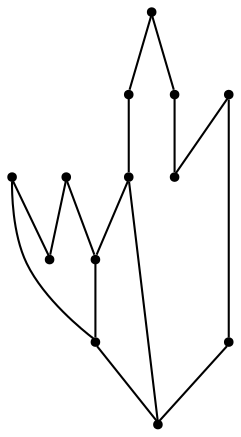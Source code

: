 graph {
  node [shape=point,comment="{\"directed\":false,\"doi\":\"10.1007/978-3-031-49272-3_22\",\"figure\":\"12 (1)\"}"]

  v0 [pos="925.1754705629731,1977.6722361717902"]
  v1 [pos="904.248220253609,2095.893737571222"]
  v2 [pos="824.7386458122356,2002.7842981145795"]
  v3 [pos="803.8144954382342,2095.893737571222"]
  v4 [pos="1038.1643310251884,2162.849358805498"]
  v5 [pos="971.205758983505,2112.633692075824"]
  v6 [pos="1021.4231539441904,2229.805107215051"]
  v7 [pos="820.5546551045489,2263.2819958114333"]
  v8 [pos="1000.5000209848724,1902.348608902002"]
  v9 [pos="950.2816086095037,1852.1306530173465"]
  v10 [pos="714.3981475645115,1894.3307164034104"]
  v11 [pos="703.379737311072,2179.5894404853775"]
  v12 [pos="736.8579900201261,2112.633692075824"]

  v11 -- v7 [id="-2",pos="703.379737311072,2179.5894404853775 820.5546551045489,2263.2819958114333 820.5546551045489,2263.2819958114333 820.5546551045489,2263.2819958114333"]
  v10 -- v2 [id="-3",pos="714.3981475645115,1894.3307164034104 824.7386458122356,2002.7842981145795 824.7386458122356,2002.7842981145795 824.7386458122356,2002.7842981145795"]
  v11 -- v12 [id="-6",pos="703.379737311072,2179.5894404853775 736.8579900201261,2112.633692075824 736.8579900201261,2112.633692075824 736.8579900201261,2112.633692075824"]
  v10 -- v9 [id="-7",pos="714.3981475645115,1894.3307164034104 950.2816086095037,1852.1306530173465 950.2816086095037,1852.1306530173465 950.2816086095037,1852.1306530173465"]
  v12 -- v3 [id="-9",pos="736.8579900201261,2112.633692075824 803.8144954382342,2095.893737571222 803.8144954382342,2095.893737571222 803.8144954382342,2095.893737571222"]
  v3 -- v2 [id="-12",pos="803.8144954382342,2095.893737571222 824.7386458122356,2002.7842981145795 824.7386458122356,2002.7842981145795 824.7386458122356,2002.7842981145795"]
  v3 -- v1 [id="-13",pos="803.8144954382342,2095.893737571222 904.248220253609,2095.893737571222 904.248220253609,2095.893737571222 904.248220253609,2095.893737571222"]
  v7 -- v6 [id="-17",pos="820.5546551045489,2263.2819958114333 1021.4231539441904,2229.805107215051 1021.4231539441904,2229.805107215051 1021.4231539441904,2229.805107215051"]
  v2 -- v0 [id="-19",pos="824.7386458122356,2002.7842981145795 925.1754705629731,1977.6722361717902 925.1754705629731,1977.6722361717902 925.1754705629731,1977.6722361717902"]
  v4 -- v5 [id="-26",pos="1038.1643310251884,2162.849358805498 971.205758983505,2112.633692075824 971.205758983505,2112.633692075824 971.205758983505,2112.633692075824"]
  v4 -- v6 [id="-27",pos="1038.1643310251884,2162.849358805498 1021.4231539441904,2229.805107215051 1021.4231539441904,2229.805107215051 1021.4231539441904,2229.805107215051"]
  v8 -- v0 [id="-30",pos="1000.5000209848724,1902.348608902002 925.1754705629731,1977.6722361717902 925.1754705629731,1977.6722361717902 925.1754705629731,1977.6722361717902"]
  v8 -- v9 [id="-31",pos="1000.5000209848724,1902.348608902002 950.2816086095037,1852.1306530173465 950.2816086095037,1852.1306530173465 950.2816086095037,1852.1306530173465"]
  v5 -- v1 [id="-32",pos="971.205758983505,2112.633692075824 904.248220253609,2095.893737571222 904.248220253609,2095.893737571222 904.248220253609,2095.893737571222"]
  v0 -- v1 [id="-41",pos="925.1754705629731,1977.6722361717902 904.248220253609,2095.893737571222 904.248220253609,2095.893737571222 904.248220253609,2095.893737571222"]
}